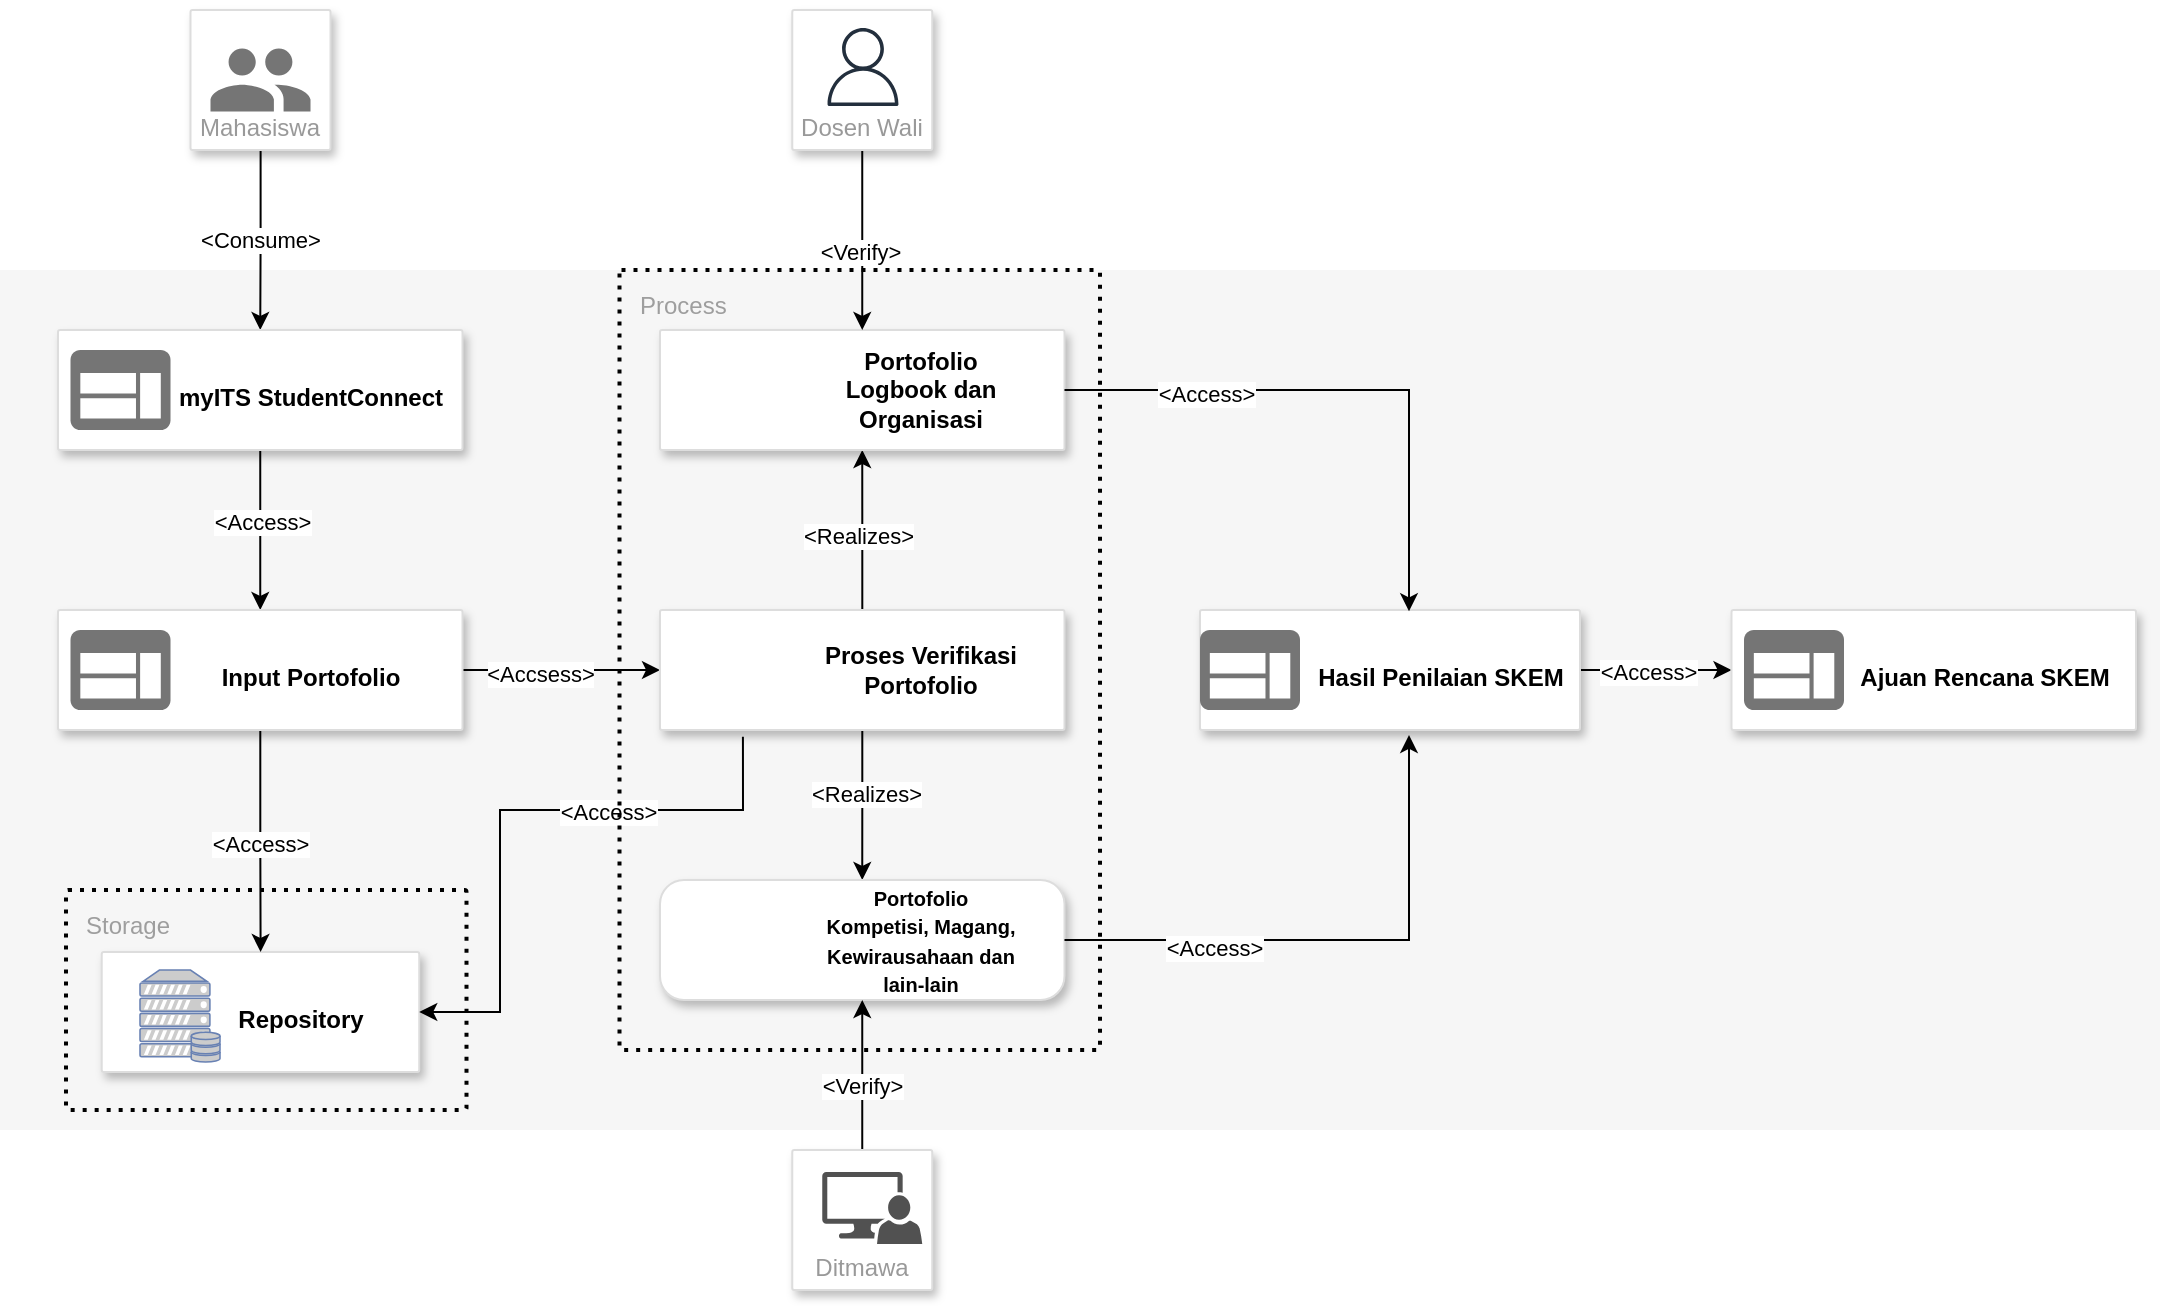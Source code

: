 <mxfile version="26.2.13">
  <diagram name="Page-1" id="KuxtWTXlor4-g-xSXM7-">
    <mxGraphModel dx="1051" dy="725" grid="1" gridSize="10" guides="1" tooltips="1" connect="1" arrows="1" fold="1" page="1" pageScale="1" pageWidth="850" pageHeight="1100" math="0" shadow="0">
      <root>
        <mxCell id="0" />
        <mxCell id="1" parent="0" />
        <mxCell id="9ZjE2cOijyB8mnJ9M-vH-1" value="" style="fillColor=#F6F6F6;strokeColor=none;shadow=0;gradientColor=none;fontSize=14;align=left;spacing=10;fontColor=#717171;9E9E9E;verticalAlign=top;spacingTop=-4;fontStyle=0;spacingLeft=40;html=1;container=0;" vertex="1" parent="1">
          <mxGeometry x="50" y="250" width="1080" height="430" as="geometry" />
        </mxCell>
        <mxCell id="9ZjE2cOijyB8mnJ9M-vH-2" value="Storage" style="rounded=1;absoluteArcSize=1;arcSize=2;html=1;strokeColor=#000000;gradientColor=none;shadow=0;dashed=1;fontSize=12;fontColor=#9E9E9E;align=left;verticalAlign=top;spacing=10;spacingTop=-4;fillColor=none;dashPattern=1 2;strokeWidth=2;container=0;" vertex="1" parent="1">
          <mxGeometry x="83" y="560" width="200.25" height="110" as="geometry" />
        </mxCell>
        <mxCell id="9ZjE2cOijyB8mnJ9M-vH-3" value="" style="strokeColor=#dddddd;shadow=1;strokeWidth=1;rounded=1;absoluteArcSize=1;arcSize=2;" vertex="1" parent="1">
          <mxGeometry x="100.87" y="591" width="158.75" height="60" as="geometry" />
        </mxCell>
        <mxCell id="9ZjE2cOijyB8mnJ9M-vH-4" value="&amp;lt;Consume&amp;gt;" style="edgeStyle=orthogonalEdgeStyle;rounded=0;orthogonalLoop=1;jettySize=auto;html=1;entryX=0.5;entryY=0;entryDx=0;entryDy=0;" edge="1" parent="1" source="9ZjE2cOijyB8mnJ9M-vH-5" target="9ZjE2cOijyB8mnJ9M-vH-9">
          <mxGeometry relative="1" as="geometry" />
        </mxCell>
        <mxCell id="9ZjE2cOijyB8mnJ9M-vH-5" value="Mahasiswa" style="strokeColor=#dddddd;fillColor=#ffffff;shadow=1;strokeWidth=1;rounded=1;absoluteArcSize=1;arcSize=2;labelPosition=center;verticalLabelPosition=middle;align=center;verticalAlign=bottom;spacingLeft=0;fontColor=#999999;fontSize=12;whiteSpace=wrap;spacingBottom=2;html=1;" vertex="1" parent="1">
          <mxGeometry x="145.25" y="120" width="70" height="70" as="geometry" />
        </mxCell>
        <mxCell id="9ZjE2cOijyB8mnJ9M-vH-6" value="" style="dashed=0;connectable=0;html=1;fillColor=#757575;strokeColor=none;shape=mxgraph.gcp2.users;part=1;" vertex="1" parent="9ZjE2cOijyB8mnJ9M-vH-5">
          <mxGeometry x="0.5" width="50" height="31.5" relative="1" as="geometry">
            <mxPoint x="-25" y="19.25" as="offset" />
          </mxGeometry>
        </mxCell>
        <mxCell id="9ZjE2cOijyB8mnJ9M-vH-7" value="" style="edgeStyle=orthogonalEdgeStyle;rounded=0;orthogonalLoop=1;jettySize=auto;html=1;" edge="1" parent="1" source="9ZjE2cOijyB8mnJ9M-vH-9" target="9ZjE2cOijyB8mnJ9M-vH-16">
          <mxGeometry relative="1" as="geometry" />
        </mxCell>
        <mxCell id="9ZjE2cOijyB8mnJ9M-vH-8" value="&amp;lt;Access&amp;gt;" style="edgeLabel;html=1;align=center;verticalAlign=middle;resizable=0;points=[];" vertex="1" connectable="0" parent="9ZjE2cOijyB8mnJ9M-vH-7">
          <mxGeometry x="-0.106" y="1" relative="1" as="geometry">
            <mxPoint as="offset" />
          </mxGeometry>
        </mxCell>
        <mxCell id="9ZjE2cOijyB8mnJ9M-vH-9" value="" style="strokeColor=#dddddd;shadow=1;strokeWidth=1;rounded=1;absoluteArcSize=1;arcSize=2;" vertex="1" parent="1">
          <mxGeometry x="79" y="280" width="202.25" height="60" as="geometry" />
        </mxCell>
        <mxCell id="9ZjE2cOijyB8mnJ9M-vH-10" value="" style="dashed=0;connectable=0;html=1;fillColor=#757575;strokeColor=none;shape=mxgraph.gcp2.application;part=1;" vertex="1" parent="1">
          <mxGeometry x="85.25" y="290" width="50" height="40" as="geometry" />
        </mxCell>
        <mxCell id="9ZjE2cOijyB8mnJ9M-vH-11" value="&lt;font style=&quot;font-size: 12px;&quot;&gt;myITS StudentConnect&lt;/font&gt;" style="text;strokeColor=none;fillColor=none;html=1;fontSize=24;fontStyle=1;verticalAlign=middle;align=center;" vertex="1" parent="1">
          <mxGeometry x="155.25" y="290" width="100" height="40" as="geometry" />
        </mxCell>
        <mxCell id="9ZjE2cOijyB8mnJ9M-vH-12" style="edgeStyle=orthogonalEdgeStyle;rounded=0;orthogonalLoop=1;jettySize=auto;html=1;" edge="1" parent="1" source="9ZjE2cOijyB8mnJ9M-vH-16" target="9ZjE2cOijyB8mnJ9M-vH-3">
          <mxGeometry relative="1" as="geometry" />
        </mxCell>
        <mxCell id="9ZjE2cOijyB8mnJ9M-vH-13" value="&amp;lt;Access&amp;gt;" style="edgeLabel;html=1;align=center;verticalAlign=middle;resizable=0;points=[];" vertex="1" connectable="0" parent="9ZjE2cOijyB8mnJ9M-vH-12">
          <mxGeometry x="0.025" y="-1" relative="1" as="geometry">
            <mxPoint as="offset" />
          </mxGeometry>
        </mxCell>
        <mxCell id="9ZjE2cOijyB8mnJ9M-vH-14" value="" style="edgeStyle=orthogonalEdgeStyle;rounded=0;orthogonalLoop=1;jettySize=auto;html=1;" edge="1" parent="1" source="9ZjE2cOijyB8mnJ9M-vH-16" target="9ZjE2cOijyB8mnJ9M-vH-23">
          <mxGeometry relative="1" as="geometry" />
        </mxCell>
        <mxCell id="9ZjE2cOijyB8mnJ9M-vH-15" value="&amp;lt;Accsess&amp;gt;" style="edgeLabel;html=1;align=center;verticalAlign=middle;resizable=0;points=[];" vertex="1" connectable="0" parent="9ZjE2cOijyB8mnJ9M-vH-14">
          <mxGeometry x="-0.218" y="-2" relative="1" as="geometry">
            <mxPoint as="offset" />
          </mxGeometry>
        </mxCell>
        <mxCell id="9ZjE2cOijyB8mnJ9M-vH-16" value="" style="strokeColor=#dddddd;shadow=1;strokeWidth=1;rounded=1;absoluteArcSize=1;arcSize=2;" vertex="1" parent="1">
          <mxGeometry x="79" y="420" width="202.25" height="60" as="geometry" />
        </mxCell>
        <mxCell id="9ZjE2cOijyB8mnJ9M-vH-17" value="&lt;span style=&quot;font-size: 12px;&quot;&gt;Input Portofolio&lt;/span&gt;" style="text;strokeColor=none;fillColor=none;html=1;fontSize=24;fontStyle=1;verticalAlign=middle;align=center;" vertex="1" parent="1">
          <mxGeometry x="155.25" y="430" width="100" height="40" as="geometry" />
        </mxCell>
        <mxCell id="9ZjE2cOijyB8mnJ9M-vH-18" value="" style="dashed=0;connectable=0;html=1;fillColor=#757575;strokeColor=none;shape=mxgraph.gcp2.application;part=1;" vertex="1" parent="1">
          <mxGeometry x="85.25" y="430" width="50" height="40" as="geometry" />
        </mxCell>
        <mxCell id="9ZjE2cOijyB8mnJ9M-vH-19" style="edgeStyle=orthogonalEdgeStyle;rounded=0;orthogonalLoop=1;jettySize=auto;html=1;entryX=0.5;entryY=1;entryDx=0;entryDy=0;" edge="1" parent="1" source="9ZjE2cOijyB8mnJ9M-vH-23" target="9ZjE2cOijyB8mnJ9M-vH-26">
          <mxGeometry relative="1" as="geometry" />
        </mxCell>
        <mxCell id="9ZjE2cOijyB8mnJ9M-vH-20" value="&amp;lt;Realizes&amp;gt;" style="edgeLabel;html=1;align=center;verticalAlign=middle;resizable=0;points=[];" vertex="1" connectable="0" parent="9ZjE2cOijyB8mnJ9M-vH-19">
          <mxGeometry x="-0.057" y="2" relative="1" as="geometry">
            <mxPoint as="offset" />
          </mxGeometry>
        </mxCell>
        <mxCell id="9ZjE2cOijyB8mnJ9M-vH-21" style="edgeStyle=orthogonalEdgeStyle;rounded=0;orthogonalLoop=1;jettySize=auto;html=1;entryX=0.5;entryY=0;entryDx=0;entryDy=0;" edge="1" parent="1" source="9ZjE2cOijyB8mnJ9M-vH-23" target="9ZjE2cOijyB8mnJ9M-vH-29">
          <mxGeometry relative="1" as="geometry" />
        </mxCell>
        <mxCell id="9ZjE2cOijyB8mnJ9M-vH-22" value="&amp;lt;Realizes&amp;gt;" style="edgeLabel;html=1;align=center;verticalAlign=middle;resizable=0;points=[];" vertex="1" connectable="0" parent="9ZjE2cOijyB8mnJ9M-vH-21">
          <mxGeometry x="-0.161" y="2" relative="1" as="geometry">
            <mxPoint as="offset" />
          </mxGeometry>
        </mxCell>
        <mxCell id="9ZjE2cOijyB8mnJ9M-vH-23" value="" style="strokeColor=#dddddd;shadow=1;strokeWidth=1;rounded=1;absoluteArcSize=1;arcSize=2;" vertex="1" parent="1">
          <mxGeometry x="380" y="420" width="202.25" height="60" as="geometry" />
        </mxCell>
        <mxCell id="9ZjE2cOijyB8mnJ9M-vH-24" value="&lt;b&gt;Proses Verifikasi Portofolio&lt;/b&gt;" style="text;html=1;align=center;verticalAlign=middle;whiteSpace=wrap;rounded=0;" vertex="1" parent="1">
          <mxGeometry x="461.25" y="435" width="98.75" height="30" as="geometry" />
        </mxCell>
        <mxCell id="9ZjE2cOijyB8mnJ9M-vH-25" value="" style="shape=image;html=1;verticalAlign=top;verticalLabelPosition=bottom;labelBackgroundColor=#ffffff;imageAspect=0;aspect=fixed;image=https://cdn1.iconfinder.com/data/icons/seo-and-web-development-6/32/development_listing_search_magnifier_magnifying_glass_loupe-128.png" vertex="1" parent="1">
          <mxGeometry x="397.25" y="430" width="40" height="40" as="geometry" />
        </mxCell>
        <mxCell id="9ZjE2cOijyB8mnJ9M-vH-26" value="" style="strokeColor=#dddddd;shadow=1;strokeWidth=1;rounded=1;absoluteArcSize=1;arcSize=2;" vertex="1" parent="1">
          <mxGeometry x="380" y="280" width="202.25" height="60" as="geometry" />
        </mxCell>
        <mxCell id="9ZjE2cOijyB8mnJ9M-vH-27" value="&lt;b&gt;Portofolio Logbook dan Organisasi&lt;/b&gt;" style="text;html=1;align=center;verticalAlign=middle;whiteSpace=wrap;rounded=0;" vertex="1" parent="1">
          <mxGeometry x="461.25" y="295" width="98.75" height="30" as="geometry" />
        </mxCell>
        <mxCell id="9ZjE2cOijyB8mnJ9M-vH-28" value="" style="shape=image;html=1;verticalAlign=top;verticalLabelPosition=bottom;labelBackgroundColor=#ffffff;imageAspect=0;aspect=fixed;image=https://cdn1.iconfinder.com/data/icons/seo-and-web-development-6/32/development_listing_search_magnifier_magnifying_glass_loupe-128.png" vertex="1" parent="1">
          <mxGeometry x="397.25" y="290" width="40" height="40" as="geometry" />
        </mxCell>
        <mxCell id="9ZjE2cOijyB8mnJ9M-vH-29" value="" style="strokeColor=#dddddd;shadow=1;strokeWidth=1;rounded=1;absoluteArcSize=1;arcSize=24;" vertex="1" parent="1">
          <mxGeometry x="380" y="555" width="202.25" height="60" as="geometry" />
        </mxCell>
        <mxCell id="9ZjE2cOijyB8mnJ9M-vH-30" value="&lt;b&gt;&lt;font style=&quot;font-size: 10px;&quot;&gt;Portofolio Kompetisi, Magang, Kewirausahaan dan lain-lain&lt;/font&gt;&lt;/b&gt;" style="text;html=1;align=center;verticalAlign=middle;whiteSpace=wrap;rounded=0;" vertex="1" parent="1">
          <mxGeometry x="461.25" y="570" width="98.75" height="30" as="geometry" />
        </mxCell>
        <mxCell id="9ZjE2cOijyB8mnJ9M-vH-31" value="" style="shape=image;html=1;verticalAlign=top;verticalLabelPosition=bottom;labelBackgroundColor=#ffffff;imageAspect=0;aspect=fixed;image=https://cdn1.iconfinder.com/data/icons/seo-and-web-development-6/32/development_listing_search_magnifier_magnifying_glass_loupe-128.png" vertex="1" parent="1">
          <mxGeometry x="397.25" y="565" width="40" height="40" as="geometry" />
        </mxCell>
        <mxCell id="9ZjE2cOijyB8mnJ9M-vH-32" style="edgeStyle=orthogonalEdgeStyle;rounded=0;orthogonalLoop=1;jettySize=auto;html=1;entryX=0.5;entryY=0;entryDx=0;entryDy=0;" edge="1" parent="1" source="9ZjE2cOijyB8mnJ9M-vH-34" target="9ZjE2cOijyB8mnJ9M-vH-26">
          <mxGeometry relative="1" as="geometry" />
        </mxCell>
        <mxCell id="9ZjE2cOijyB8mnJ9M-vH-33" value="&amp;lt;Verify&amp;gt;" style="edgeLabel;html=1;align=center;verticalAlign=middle;resizable=0;points=[];" vertex="1" connectable="0" parent="9ZjE2cOijyB8mnJ9M-vH-32">
          <mxGeometry x="0.135" y="-1" relative="1" as="geometry">
            <mxPoint as="offset" />
          </mxGeometry>
        </mxCell>
        <mxCell id="9ZjE2cOijyB8mnJ9M-vH-34" value="Dosen Wali" style="strokeColor=#dddddd;fillColor=#ffffff;shadow=1;strokeWidth=1;rounded=1;absoluteArcSize=1;arcSize=2;labelPosition=center;verticalLabelPosition=middle;align=center;verticalAlign=bottom;spacingLeft=0;fontColor=#999999;fontSize=12;whiteSpace=wrap;spacingBottom=2;html=1;container=0;" vertex="1" parent="1">
          <mxGeometry x="446.13" y="120" width="70" height="70" as="geometry" />
        </mxCell>
        <mxCell id="9ZjE2cOijyB8mnJ9M-vH-35" value="" style="sketch=0;outlineConnect=0;fontColor=#232F3E;gradientColor=none;fillColor=#232F3D;strokeColor=none;dashed=0;verticalLabelPosition=bottom;verticalAlign=top;align=center;html=1;fontSize=12;fontStyle=0;aspect=fixed;pointerEvents=1;shape=mxgraph.aws4.user;" vertex="1" parent="1">
          <mxGeometry x="462" y="129" width="39" height="39" as="geometry" />
        </mxCell>
        <mxCell id="9ZjE2cOijyB8mnJ9M-vH-36" style="edgeStyle=orthogonalEdgeStyle;rounded=0;orthogonalLoop=1;jettySize=auto;html=1;entryX=0.5;entryY=1;entryDx=0;entryDy=0;" edge="1" parent="1" source="9ZjE2cOijyB8mnJ9M-vH-38" target="9ZjE2cOijyB8mnJ9M-vH-29">
          <mxGeometry relative="1" as="geometry" />
        </mxCell>
        <mxCell id="9ZjE2cOijyB8mnJ9M-vH-37" value="&amp;lt;Verify&amp;gt;" style="edgeLabel;html=1;align=center;verticalAlign=middle;resizable=0;points=[];" vertex="1" connectable="0" parent="9ZjE2cOijyB8mnJ9M-vH-36">
          <mxGeometry x="-0.128" relative="1" as="geometry">
            <mxPoint as="offset" />
          </mxGeometry>
        </mxCell>
        <mxCell id="9ZjE2cOijyB8mnJ9M-vH-38" value="Ditmawa" style="strokeColor=#dddddd;fillColor=#ffffff;shadow=1;strokeWidth=1;rounded=1;absoluteArcSize=1;arcSize=2;labelPosition=center;verticalLabelPosition=middle;align=center;verticalAlign=bottom;spacingLeft=0;fontColor=#999999;fontSize=12;whiteSpace=wrap;spacingBottom=2;html=1;container=0;" vertex="1" parent="1">
          <mxGeometry x="446.13" y="690" width="70" height="70" as="geometry" />
        </mxCell>
        <mxCell id="9ZjE2cOijyB8mnJ9M-vH-39" value="" style="sketch=0;pointerEvents=1;shadow=0;dashed=0;html=1;strokeColor=none;labelPosition=center;verticalLabelPosition=bottom;verticalAlign=top;align=center;fillColor=#515151;shape=mxgraph.mscae.system_center.admin_console" vertex="1" parent="1">
          <mxGeometry x="461.13" y="701" width="50" height="36" as="geometry" />
        </mxCell>
        <mxCell id="9ZjE2cOijyB8mnJ9M-vH-40" style="edgeStyle=orthogonalEdgeStyle;rounded=0;orthogonalLoop=1;jettySize=auto;html=1;entryX=0;entryY=0.5;entryDx=0;entryDy=0;" edge="1" parent="1" source="9ZjE2cOijyB8mnJ9M-vH-42" target="9ZjE2cOijyB8mnJ9M-vH-54">
          <mxGeometry relative="1" as="geometry" />
        </mxCell>
        <mxCell id="9ZjE2cOijyB8mnJ9M-vH-41" value="&amp;lt;Access&amp;gt;" style="edgeLabel;html=1;align=center;verticalAlign=middle;resizable=0;points=[];" vertex="1" connectable="0" parent="9ZjE2cOijyB8mnJ9M-vH-40">
          <mxGeometry x="-0.085" y="-1" relative="1" as="geometry">
            <mxPoint x="-1" as="offset" />
          </mxGeometry>
        </mxCell>
        <mxCell id="9ZjE2cOijyB8mnJ9M-vH-42" value="" style="strokeColor=#dddddd;shadow=1;strokeWidth=1;rounded=1;absoluteArcSize=1;arcSize=2;" vertex="1" parent="1">
          <mxGeometry x="650" y="420" width="190" height="60" as="geometry" />
        </mxCell>
        <mxCell id="9ZjE2cOijyB8mnJ9M-vH-43" value="&lt;span style=&quot;font-size: 12px;&quot;&gt;Hasil Penilaian SKEM&lt;/span&gt;" style="text;strokeColor=none;fillColor=none;html=1;fontSize=24;fontStyle=1;verticalAlign=middle;align=center;" vertex="1" parent="1">
          <mxGeometry x="720" y="430" width="100" height="40" as="geometry" />
        </mxCell>
        <mxCell id="9ZjE2cOijyB8mnJ9M-vH-44" value="" style="dashed=0;connectable=0;html=1;fillColor=#757575;strokeColor=none;shape=mxgraph.gcp2.application;part=1;" vertex="1" parent="1">
          <mxGeometry x="650" y="430" width="50" height="40" as="geometry" />
        </mxCell>
        <mxCell id="9ZjE2cOijyB8mnJ9M-vH-45" style="edgeStyle=orthogonalEdgeStyle;rounded=0;orthogonalLoop=1;jettySize=auto;html=1;entryX=0.55;entryY=0.011;entryDx=0;entryDy=0;entryPerimeter=0;" edge="1" parent="1" source="9ZjE2cOijyB8mnJ9M-vH-26" target="9ZjE2cOijyB8mnJ9M-vH-42">
          <mxGeometry relative="1" as="geometry" />
        </mxCell>
        <mxCell id="9ZjE2cOijyB8mnJ9M-vH-46" value="&amp;lt;Access&amp;gt;" style="edgeLabel;html=1;align=center;verticalAlign=middle;resizable=0;points=[];" vertex="1" connectable="0" parent="9ZjE2cOijyB8mnJ9M-vH-45">
          <mxGeometry x="-0.504" y="-2" relative="1" as="geometry">
            <mxPoint as="offset" />
          </mxGeometry>
        </mxCell>
        <mxCell id="9ZjE2cOijyB8mnJ9M-vH-47" style="edgeStyle=orthogonalEdgeStyle;rounded=0;orthogonalLoop=1;jettySize=auto;html=1;entryX=0.55;entryY=1.041;entryDx=0;entryDy=0;entryPerimeter=0;" edge="1" parent="1" source="9ZjE2cOijyB8mnJ9M-vH-29" target="9ZjE2cOijyB8mnJ9M-vH-42">
          <mxGeometry relative="1" as="geometry" />
        </mxCell>
        <mxCell id="9ZjE2cOijyB8mnJ9M-vH-48" value="&amp;lt;Access&amp;gt;" style="edgeLabel;html=1;align=center;verticalAlign=middle;resizable=0;points=[];" vertex="1" connectable="0" parent="9ZjE2cOijyB8mnJ9M-vH-47">
          <mxGeometry x="-0.456" y="-4" relative="1" as="geometry">
            <mxPoint as="offset" />
          </mxGeometry>
        </mxCell>
        <mxCell id="9ZjE2cOijyB8mnJ9M-vH-49" value="" style="fontColor=#0066CC;verticalAlign=top;verticalLabelPosition=bottom;labelPosition=center;align=center;html=1;outlineConnect=0;fillColor=#CCCCCC;strokeColor=#6881B3;gradientColor=none;gradientDirection=north;strokeWidth=2;shape=mxgraph.networks.server_storage;" vertex="1" parent="1">
          <mxGeometry x="120" y="600" width="40" height="46" as="geometry" />
        </mxCell>
        <mxCell id="9ZjE2cOijyB8mnJ9M-vH-50" value="&lt;span style=&quot;font-size: 12px;&quot;&gt;Repository&lt;/span&gt;" style="text;strokeColor=none;fillColor=none;html=1;fontSize=24;fontStyle=1;verticalAlign=middle;align=center;" vertex="1" parent="1">
          <mxGeometry x="150.25" y="601" width="100" height="40" as="geometry" />
        </mxCell>
        <mxCell id="9ZjE2cOijyB8mnJ9M-vH-51" style="edgeStyle=orthogonalEdgeStyle;rounded=0;orthogonalLoop=1;jettySize=auto;html=1;exitX=0.205;exitY=1.056;exitDx=0;exitDy=0;exitPerimeter=0;" edge="1" parent="1" source="9ZjE2cOijyB8mnJ9M-vH-23" target="9ZjE2cOijyB8mnJ9M-vH-3">
          <mxGeometry relative="1" as="geometry">
            <Array as="points">
              <mxPoint x="421" y="520" />
              <mxPoint x="300" y="520" />
              <mxPoint x="300" y="621" />
            </Array>
          </mxGeometry>
        </mxCell>
        <mxCell id="9ZjE2cOijyB8mnJ9M-vH-52" value="&amp;lt;Access&amp;gt;" style="edgeLabel;html=1;align=center;verticalAlign=middle;resizable=0;points=[];" vertex="1" connectable="0" parent="9ZjE2cOijyB8mnJ9M-vH-51">
          <mxGeometry x="-0.307" y="1" relative="1" as="geometry">
            <mxPoint as="offset" />
          </mxGeometry>
        </mxCell>
        <mxCell id="9ZjE2cOijyB8mnJ9M-vH-53" value="Process" style="rounded=1;absoluteArcSize=1;arcSize=2;html=1;strokeColor=#000000;gradientColor=none;shadow=0;dashed=1;fontSize=12;fontColor=#9E9E9E;align=left;verticalAlign=top;spacing=10;spacingTop=-4;fillColor=none;dashPattern=1 2;strokeWidth=2;container=0;" vertex="1" parent="1">
          <mxGeometry x="359.75" y="250" width="240.25" height="390" as="geometry" />
        </mxCell>
        <mxCell id="9ZjE2cOijyB8mnJ9M-vH-54" value="" style="strokeColor=#dddddd;shadow=1;strokeWidth=1;rounded=1;absoluteArcSize=1;arcSize=2;" vertex="1" parent="1">
          <mxGeometry x="915.75" y="420" width="202.25" height="60" as="geometry" />
        </mxCell>
        <mxCell id="9ZjE2cOijyB8mnJ9M-vH-55" value="&lt;span style=&quot;font-size: 12px;&quot;&gt;Ajuan Rencana SKEM&lt;/span&gt;" style="text;strokeColor=none;fillColor=none;html=1;fontSize=24;fontStyle=1;verticalAlign=middle;align=center;" vertex="1" parent="1">
          <mxGeometry x="992" y="430" width="100" height="40" as="geometry" />
        </mxCell>
        <mxCell id="9ZjE2cOijyB8mnJ9M-vH-56" value="" style="dashed=0;connectable=0;html=1;fillColor=#757575;strokeColor=none;shape=mxgraph.gcp2.application;part=1;" vertex="1" parent="1">
          <mxGeometry x="922" y="430" width="50" height="40" as="geometry" />
        </mxCell>
      </root>
    </mxGraphModel>
  </diagram>
</mxfile>

